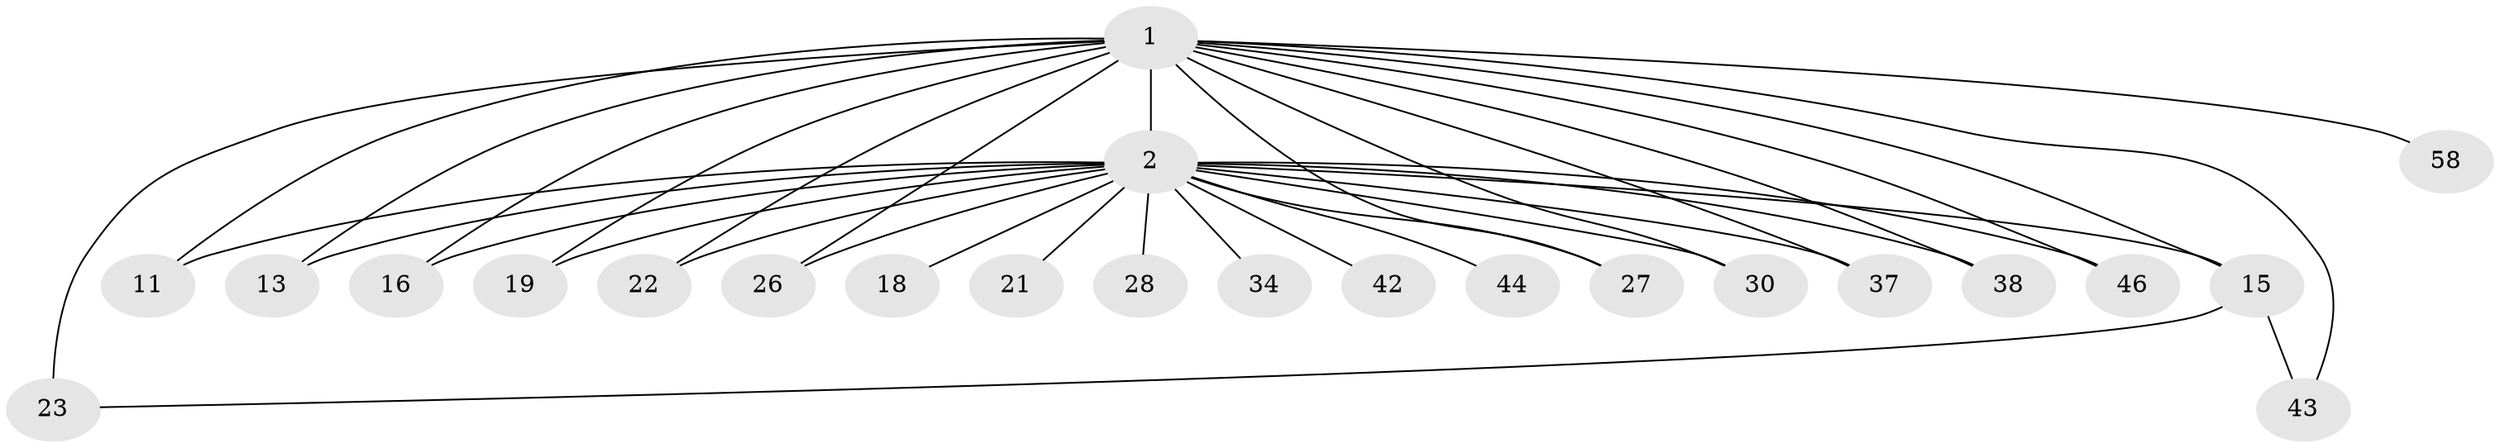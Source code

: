 // original degree distribution, {12: 0.034482758620689655, 20: 0.017241379310344827, 19: 0.017241379310344827, 23: 0.017241379310344827, 14: 0.017241379310344827, 17: 0.034482758620689655, 16: 0.017241379310344827, 13: 0.017241379310344827, 3: 0.22413793103448276, 7: 0.017241379310344827, 2: 0.5517241379310345, 5: 0.017241379310344827, 4: 0.017241379310344827}
// Generated by graph-tools (version 1.1) at 2025/17/03/04/25 18:17:46]
// undirected, 23 vertices, 36 edges
graph export_dot {
graph [start="1"]
  node [color=gray90,style=filled];
  1 [super="+6+14"];
  2 [super="+29+3+33+17+5+31+20+39+32"];
  11 [super="+24"];
  13;
  15;
  16;
  18;
  19 [super="+35"];
  21;
  22;
  23;
  26;
  27;
  28 [super="+50"];
  30;
  34;
  37;
  38 [super="+48"];
  42 [super="+51"];
  43;
  44;
  46;
  58;
  1 -- 2 [weight=34];
  1 -- 13;
  1 -- 11;
  1 -- 15;
  1 -- 16;
  1 -- 19 [weight=2];
  1 -- 22;
  1 -- 23 [weight=2];
  1 -- 26;
  1 -- 27;
  1 -- 30;
  1 -- 37;
  1 -- 38;
  1 -- 43;
  1 -- 46;
  1 -- 58;
  2 -- 13;
  2 -- 22;
  2 -- 11 [weight=2];
  2 -- 15 [weight=2];
  2 -- 16;
  2 -- 21 [weight=2];
  2 -- 26;
  2 -- 27;
  2 -- 28 [weight=3];
  2 -- 30;
  2 -- 34 [weight=2];
  2 -- 38 [weight=2];
  2 -- 42 [weight=3];
  2 -- 44 [weight=2];
  2 -- 19 [weight=2];
  2 -- 18;
  2 -- 37;
  2 -- 46;
  15 -- 23;
  15 -- 43;
}
